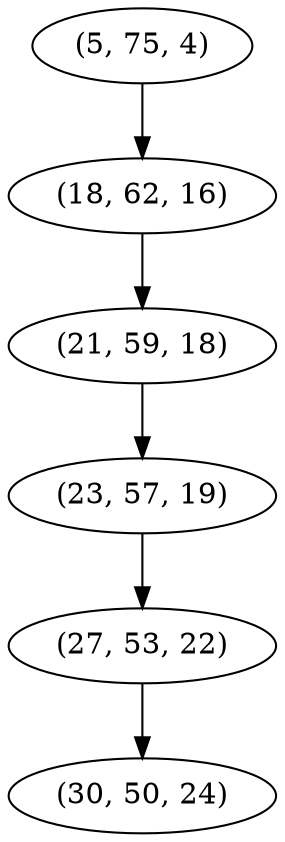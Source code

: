 digraph tree {
    "(5, 75, 4)";
    "(18, 62, 16)";
    "(21, 59, 18)";
    "(23, 57, 19)";
    "(27, 53, 22)";
    "(30, 50, 24)";
    "(5, 75, 4)" -> "(18, 62, 16)";
    "(18, 62, 16)" -> "(21, 59, 18)";
    "(21, 59, 18)" -> "(23, 57, 19)";
    "(23, 57, 19)" -> "(27, 53, 22)";
    "(27, 53, 22)" -> "(30, 50, 24)";
}
